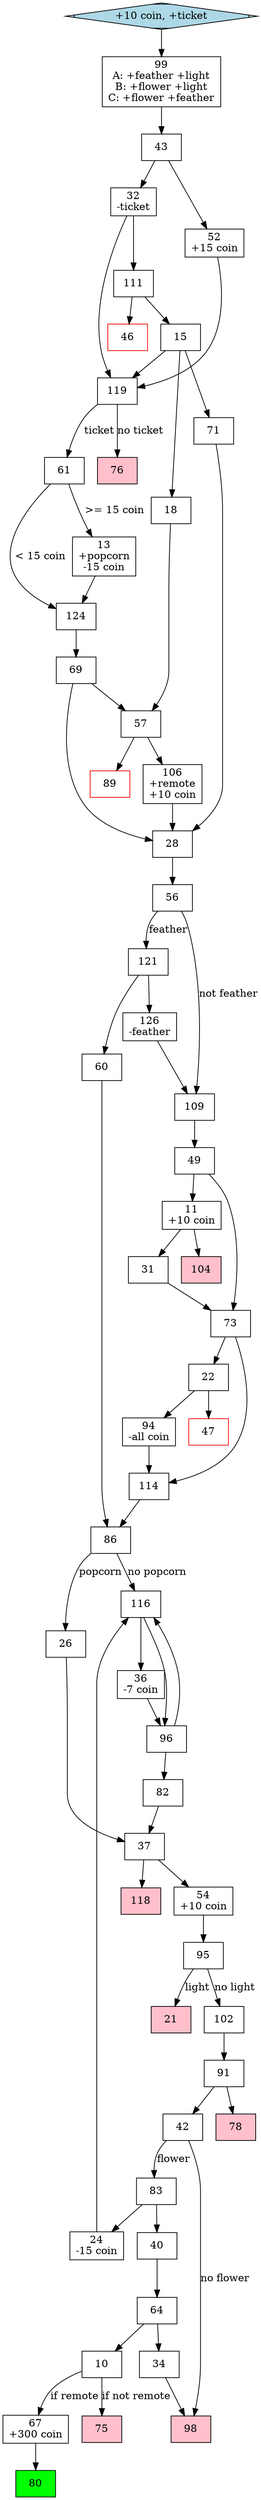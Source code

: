 digraph G {

  start [shape=Mdiamond, fillcolor="lightblue", style=filled];

  start [label="+10 coin, +ticket"];
  start -> page99;

  page10 [shape=MSquare, label="10"];
  page10 -> page67 [label="if remote"];
  page10 -> page75 [label="if not remote"];

  page11 [shape=MSquare, label="11\n+10 coin"];
  page11 -> page104, page31;

  page13 [shape=MSquare, label="13\n+popcorn\n-15 coin"];
  page13 -> page124;

  page15 [shape=MSquare, label="15"];
  page15 -> page119, page18, page71;

  page18 [shape=MSquare, label="18"];
  page18 -> page57;

  page21 [shape=MSquare, label="21", fillcolor="pink", style=filled];

  page22 [shape=MSquare, label="22"];
  page22 -> page94, page47;

  page24 [shape=MSquare, label="24\n-15 coin"];
  page24 -> page116;

  page26 [shape=MSquare, label="26"];
  page26 -> page37;

  page28 [shape=MSquare, label="28"];
  page28 -> page56;

  page31 [shape=MSquare, label="31"];
  page31 -> page73;

  page32 [shape=MSquare, label="32\n-ticket"];
  page32 -> page111, page119;

  page34 [shape=MSquare, label="34"];
  page34 -> page98;

  page36 [shape=MSquare, label="36\n-7 coin"];
  page36 -> page96;
  
  page37 [shape=MSquare, label="37"];
  page37 -> page118, page54;
  
  page40 [shape=MSquare, label="40"];
  page40 -> page64;

  page42 [shape=MSquare, label="42"];
  page42 -> page83 [label="flower"];
  page42 -> page98 [label="no flower"];

  page43 [shape=MSquare, label="43"];
  page43 -> page52, page32;

  page46 [shape=MSquare, label="46", color="red"];

  page47 [shape=MSquare, label="47", color="red"];

  page49 [shape=MSquare, label="49"];
  page49 -> page11, page73;

  page52 [shape=MSquare, label="52\n+15 coin"];
  page52 -> page119;

  page54 [shape=MSquare, label="54\n+10 coin"];
  page54 -> page95;

  page56 [shape=MSquare, label="56"];
  page56 -> page121 [label="feather"];
  page56 -> page109 [label="not feather"];

  page57 [shape=MSquare, label="57"];
  page57 -> page106, page89;

  page60 [shape=MSquare, label="60"];
  page60 -> page86;

  page61 [shape=MSquare, label="61"];
  page61 -> page13 [label=">= 15 coin"];
  page61 -> page124 [label="< 15 coin"];

  page64 [shape=MSquare, label="64"];
  page64 -> page34, page10;
  
  page67 [shape=MSquare, label="67\n+300 coin"];
  page67 -> page80;

  page69 [shape=MSquare, label="69"];
  page69 -> page28, page57;

  page71 [shape=MSquare, label="71"];
  page71 -> page28;

  page73 [shape=MSquare, label="73"];
  page73 -> page114, page22;

  page75 [shape=MSquare, label="75", fillcolor="pink", style=filled];

  page76 [shape=MSquare, label="76", fillcolor="pink", style=filled];

  page78 [shape=MSquare, label="78", fillcolor="pink", style=filled];
  
  page80 [shape=MSquare, label="80", fillcolor="green", style=filled];

  page82 [shape=MSquare, label="82"];
  page82 -> page37;

  page83 [shape=MSquare, label="83"];
  page83 -> page24, page40;

  page86 [shape=MSquare, label="86"];
  page86 -> page26 [label="popcorn"];
  page86 -> page116 [label="no popcorn"];

  page89 [shape=MSquare, label="89", color="red"];

  page91 [shape=MSquare, label="91"];
  page91 -> page78, page42;

  page94 [shape=MSquare, label="94\n-all coin"];
  page94 -> page114;

  page95 [shape=MSquare, label="95"];
  page95 -> page21 [label="light"];
  page95 -> page102 [label="no light"];


  page96 [shape=MSquare, label="96"];
  page96 -> page116, page82;
  
  page98 [shape=MSquare, label="98", fillcolor="pink", style=filled];
  
  page99 [shape=MSquare, label="99\nA: +feather +light\nB: +flower +light\nC: +flower +feather"];
  page99 -> page43;

  page102 [shape=MSquare, label="102"];
  page102 -> page91;

  page104 [shape=MSquare, label="104", fillcolor="pink", style=filled];

  page106 [shape=MSquare, label="106\n+remote\n+10 coin"];
  page106 -> page28;

  page109 [shape=MSquare, label="109"];
  page109 -> page49;

  page111 [shape=MSquare, label="111"];
  page111 -> page15, page46;

  page114 [shape=MSquare, label="114"];
  page114 -> page86;

  page116 [shape=MSquare, label="116"];
  page116 -> page96, page36;

  page118 [shape=MSquare, label="118", fillcolor="pink", style=filled];

  page119 [shape=MSquare, label="119"];
  page119 -> page61 [label="ticket"];
  page119 -> page76 [label="no ticket"];
 
  page121 [shape=MSquare, label="121"];
  page121 -> page126, page60;

  page124 [shape=MSquare, label="124"];
  page124 -> page69;
 
  page126 [shape=MSquare, label="126\n-feather"];
  page126 -> page109;

}
